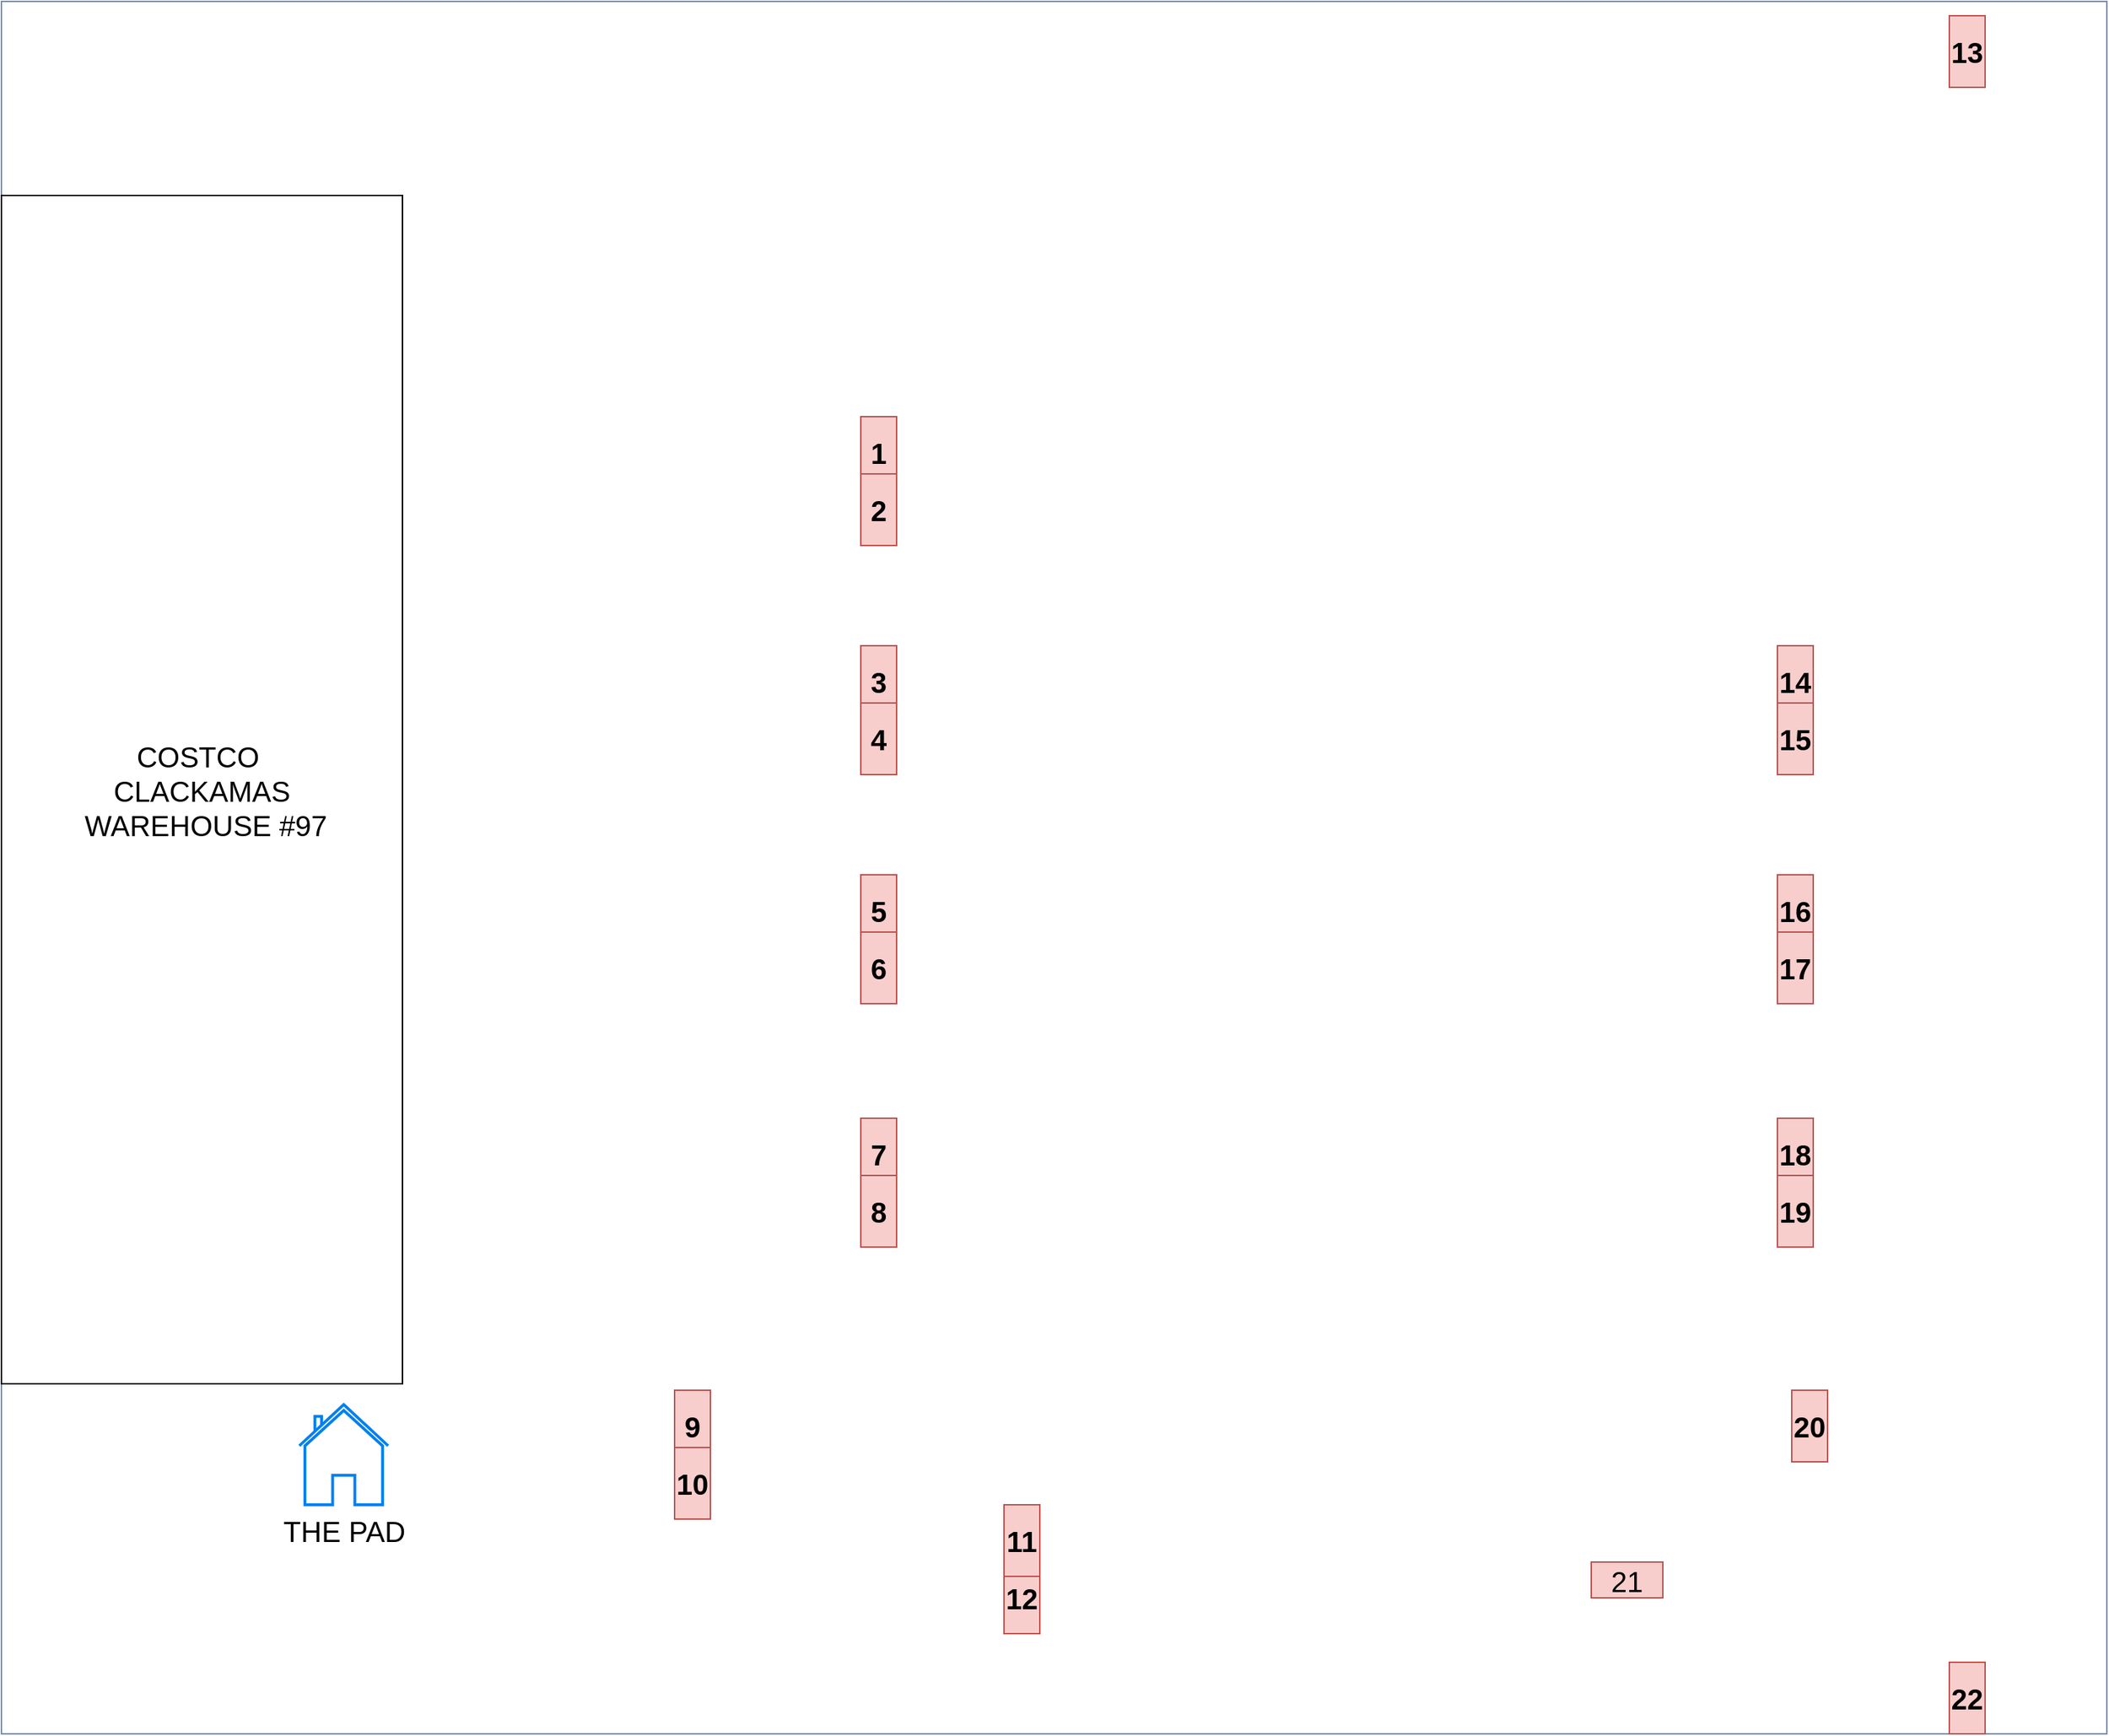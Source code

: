 <mxfile version="22.1.18" type="github">
  <diagram name="Page-1" id="Gmgp5uhwbD2Tw-6dmJXy">
    <mxGraphModel dx="3015" dy="2176" grid="1" gridSize="10" guides="1" tooltips="1" connect="1" arrows="1" fold="1" page="1" pageScale="1" pageWidth="850" pageHeight="1100" background="#ffffff" math="0" shadow="0">
      <root>
        <mxCell id="0" />
        <mxCell id="1" parent="0" />
        <mxCell id="O0CgCwb5rhvd9dTBc7-d-1" value="" style="rounded=0;whiteSpace=wrap;html=1;fillColor=none;strokeColor=#6c8ebf;" parent="1" vertex="1">
          <mxGeometry x="-230" y="-530" width="1470" height="1210" as="geometry" />
        </mxCell>
        <mxCell id="O0CgCwb5rhvd9dTBc7-d-2" value="&lt;font style=&quot;font-size: 20px;&quot;&gt;COSTCO&amp;nbsp;&lt;br&gt;CLACKAMAS&lt;br&gt;&amp;nbsp;WAREHOUSE #97&lt;/font&gt;" style="rounded=0;whiteSpace=wrap;html=1;" parent="1" vertex="1">
          <mxGeometry x="-230" y="-394.5" width="280" height="830" as="geometry" />
        </mxCell>
        <mxCell id="O0CgCwb5rhvd9dTBc7-d-3" value="&lt;font style=&quot;font-size: 20px;&quot;&gt;THE PAD&lt;/font&gt;" style="html=1;verticalLabelPosition=bottom;align=center;labelBackgroundColor=#ffffff;verticalAlign=top;strokeWidth=2;strokeColor=#0080F0;shadow=0;dashed=0;shape=mxgraph.ios7.icons.home;" parent="1" vertex="1">
          <mxGeometry x="-22" y="450" width="62" height="70" as="geometry" />
        </mxCell>
        <mxCell id="O0CgCwb5rhvd9dTBc7-d-5" value="9" style="rounded=0;whiteSpace=wrap;html=1;direction=south;fillColor=#f8cecc;strokeColor=#b85450;fontSize=20;fontStyle=1" parent="1" vertex="1">
          <mxGeometry x="240" y="440" width="25" height="50" as="geometry" />
        </mxCell>
        <mxCell id="O0CgCwb5rhvd9dTBc7-d-33" value="12" style="rounded=0;whiteSpace=wrap;html=1;direction=south;fillColor=#f8cecc;strokeColor=#b85450;fontSize=20;fontStyle=1" parent="1" vertex="1">
          <mxGeometry x="470" y="560" width="25" height="50" as="geometry" />
        </mxCell>
        <mxCell id="O0CgCwb5rhvd9dTBc7-d-34" value="11" style="rounded=0;whiteSpace=wrap;html=1;direction=south;fillColor=#f8cecc;strokeColor=#b85450;fontSize=20;fontStyle=1" parent="1" vertex="1">
          <mxGeometry x="470" y="520" width="25" height="50" as="geometry" />
        </mxCell>
        <mxCell id="O0CgCwb5rhvd9dTBc7-d-36" value="10" style="rounded=0;whiteSpace=wrap;html=1;direction=south;fillColor=#f8cecc;strokeColor=#b85450;fontSize=20;fontStyle=1" parent="1" vertex="1">
          <mxGeometry x="240" y="480" width="25" height="50" as="geometry" />
        </mxCell>
        <mxCell id="O0CgCwb5rhvd9dTBc7-d-42" value="16" style="rounded=0;whiteSpace=wrap;html=1;direction=south;fillColor=#f8cecc;strokeColor=#b85450;fontSize=20;fontStyle=1" parent="1" vertex="1">
          <mxGeometry x="1010" y="80" width="25" height="50" as="geometry" />
        </mxCell>
        <mxCell id="O0CgCwb5rhvd9dTBc7-d-43" value="17" style="rounded=0;whiteSpace=wrap;html=1;direction=south;fillColor=#f8cecc;strokeColor=#b85450;fontSize=20;fontStyle=1" parent="1" vertex="1">
          <mxGeometry x="1010" y="120" width="25" height="50" as="geometry" />
        </mxCell>
        <mxCell id="O0CgCwb5rhvd9dTBc7-d-44" value="14" style="rounded=0;whiteSpace=wrap;html=1;direction=south;fillColor=#f8cecc;strokeColor=#b85450;fontSize=20;fontStyle=1" parent="1" vertex="1">
          <mxGeometry x="1010" y="-80" width="25" height="50" as="geometry" />
        </mxCell>
        <mxCell id="O0CgCwb5rhvd9dTBc7-d-45" value="15" style="rounded=0;whiteSpace=wrap;html=1;direction=south;fillColor=#f8cecc;strokeColor=#b85450;fontSize=20;fontStyle=1" parent="1" vertex="1">
          <mxGeometry x="1010" y="-40" width="25" height="50" as="geometry" />
        </mxCell>
        <mxCell id="O0CgCwb5rhvd9dTBc7-d-46" value="18" style="rounded=0;whiteSpace=wrap;html=1;direction=south;fillColor=#f8cecc;strokeColor=#b85450;fontSize=20;fontStyle=1" parent="1" vertex="1">
          <mxGeometry x="1010" y="250" width="25" height="50" as="geometry" />
        </mxCell>
        <mxCell id="O0CgCwb5rhvd9dTBc7-d-47" value="19" style="rounded=0;whiteSpace=wrap;html=1;direction=south;fillColor=#f8cecc;strokeColor=#b85450;fontSize=20;fontStyle=1" parent="1" vertex="1">
          <mxGeometry x="1010" y="290" width="25" height="50" as="geometry" />
        </mxCell>
        <mxCell id="O0CgCwb5rhvd9dTBc7-d-48" value="&lt;font style=&quot;font-size: 20px;&quot;&gt;1&lt;/font&gt;" style="rounded=0;whiteSpace=wrap;html=1;direction=south;fillColor=#f8cecc;strokeColor=#b85450;fontSize=20;fontStyle=1" parent="1" vertex="1">
          <mxGeometry x="370" y="-240" width="25" height="50" as="geometry" />
        </mxCell>
        <mxCell id="O0CgCwb5rhvd9dTBc7-d-49" value="&lt;font style=&quot;font-size: 20px;&quot;&gt;2&lt;/font&gt;" style="rounded=0;whiteSpace=wrap;html=1;direction=south;fillColor=#f8cecc;strokeColor=#b85450;fontSize=20;fontStyle=1" parent="1" vertex="1">
          <mxGeometry x="370" y="-200" width="25" height="50" as="geometry" />
        </mxCell>
        <mxCell id="O0CgCwb5rhvd9dTBc7-d-50" value="&lt;font style=&quot;font-size: 20px;&quot;&gt;3&lt;/font&gt;" style="rounded=0;whiteSpace=wrap;html=1;direction=south;fillColor=#f8cecc;strokeColor=#b85450;fontSize=20;fontStyle=1" parent="1" vertex="1">
          <mxGeometry x="370" y="-80" width="25" height="50" as="geometry" />
        </mxCell>
        <mxCell id="O0CgCwb5rhvd9dTBc7-d-51" value="4" style="rounded=0;whiteSpace=wrap;html=1;direction=south;fillColor=#f8cecc;strokeColor=#b85450;fontSize=20;fontStyle=1" parent="1" vertex="1">
          <mxGeometry x="370" y="-40" width="25" height="50" as="geometry" />
        </mxCell>
        <mxCell id="O0CgCwb5rhvd9dTBc7-d-53" value="21" style="rounded=0;whiteSpace=wrap;html=1;direction=west;fillColor=#f8cecc;strokeColor=#b85450;fontSize=20;" parent="1" vertex="1">
          <mxGeometry x="880" y="560" width="50" height="25" as="geometry" />
        </mxCell>
        <mxCell id="O0CgCwb5rhvd9dTBc7-d-54" value="5" style="rounded=0;whiteSpace=wrap;html=1;direction=south;fillColor=#f8cecc;strokeColor=#b85450;fontSize=20;fontStyle=1" parent="1" vertex="1">
          <mxGeometry x="370" y="80" width="25" height="50" as="geometry" />
        </mxCell>
        <mxCell id="O0CgCwb5rhvd9dTBc7-d-55" value="6" style="rounded=0;whiteSpace=wrap;html=1;direction=south;fillColor=#f8cecc;strokeColor=#b85450;fontSize=20;fontStyle=1" parent="1" vertex="1">
          <mxGeometry x="370" y="120" width="25" height="50" as="geometry" />
        </mxCell>
        <mxCell id="O0CgCwb5rhvd9dTBc7-d-56" value="7" style="rounded=0;whiteSpace=wrap;html=1;direction=south;fillColor=#f8cecc;strokeColor=#b85450;fontSize=20;fontStyle=1" parent="1" vertex="1">
          <mxGeometry x="370" y="250" width="25" height="50" as="geometry" />
        </mxCell>
        <mxCell id="O0CgCwb5rhvd9dTBc7-d-57" value="8" style="rounded=0;whiteSpace=wrap;html=1;direction=south;fillColor=#f8cecc;strokeColor=#b85450;fontSize=20;fontStyle=1" parent="1" vertex="1">
          <mxGeometry x="370" y="290" width="25" height="50" as="geometry" />
        </mxCell>
        <mxCell id="O0CgCwb5rhvd9dTBc7-d-59" value="13" style="rounded=0;whiteSpace=wrap;html=1;direction=south;fillColor=#f8cecc;strokeColor=#b85450;fontSize=20;fontStyle=1" parent="1" vertex="1">
          <mxGeometry x="1130" y="-520" width="25" height="50" as="geometry" />
        </mxCell>
        <mxCell id="O0CgCwb5rhvd9dTBc7-d-67" value="22" style="rounded=0;whiteSpace=wrap;html=1;direction=south;fillColor=#f8cecc;strokeColor=#b85450;fontSize=20;fontStyle=1" parent="1" vertex="1">
          <mxGeometry x="1130" y="630" width="25" height="50" as="geometry" />
        </mxCell>
        <mxCell id="O0CgCwb5rhvd9dTBc7-d-68" value="20" style="rounded=0;whiteSpace=wrap;html=1;direction=south;fillColor=#f8cecc;strokeColor=#b85450;fontSize=20;fontStyle=1" parent="1" vertex="1">
          <mxGeometry x="1020" y="440" width="25" height="50" as="geometry" />
        </mxCell>
      </root>
    </mxGraphModel>
  </diagram>
</mxfile>
